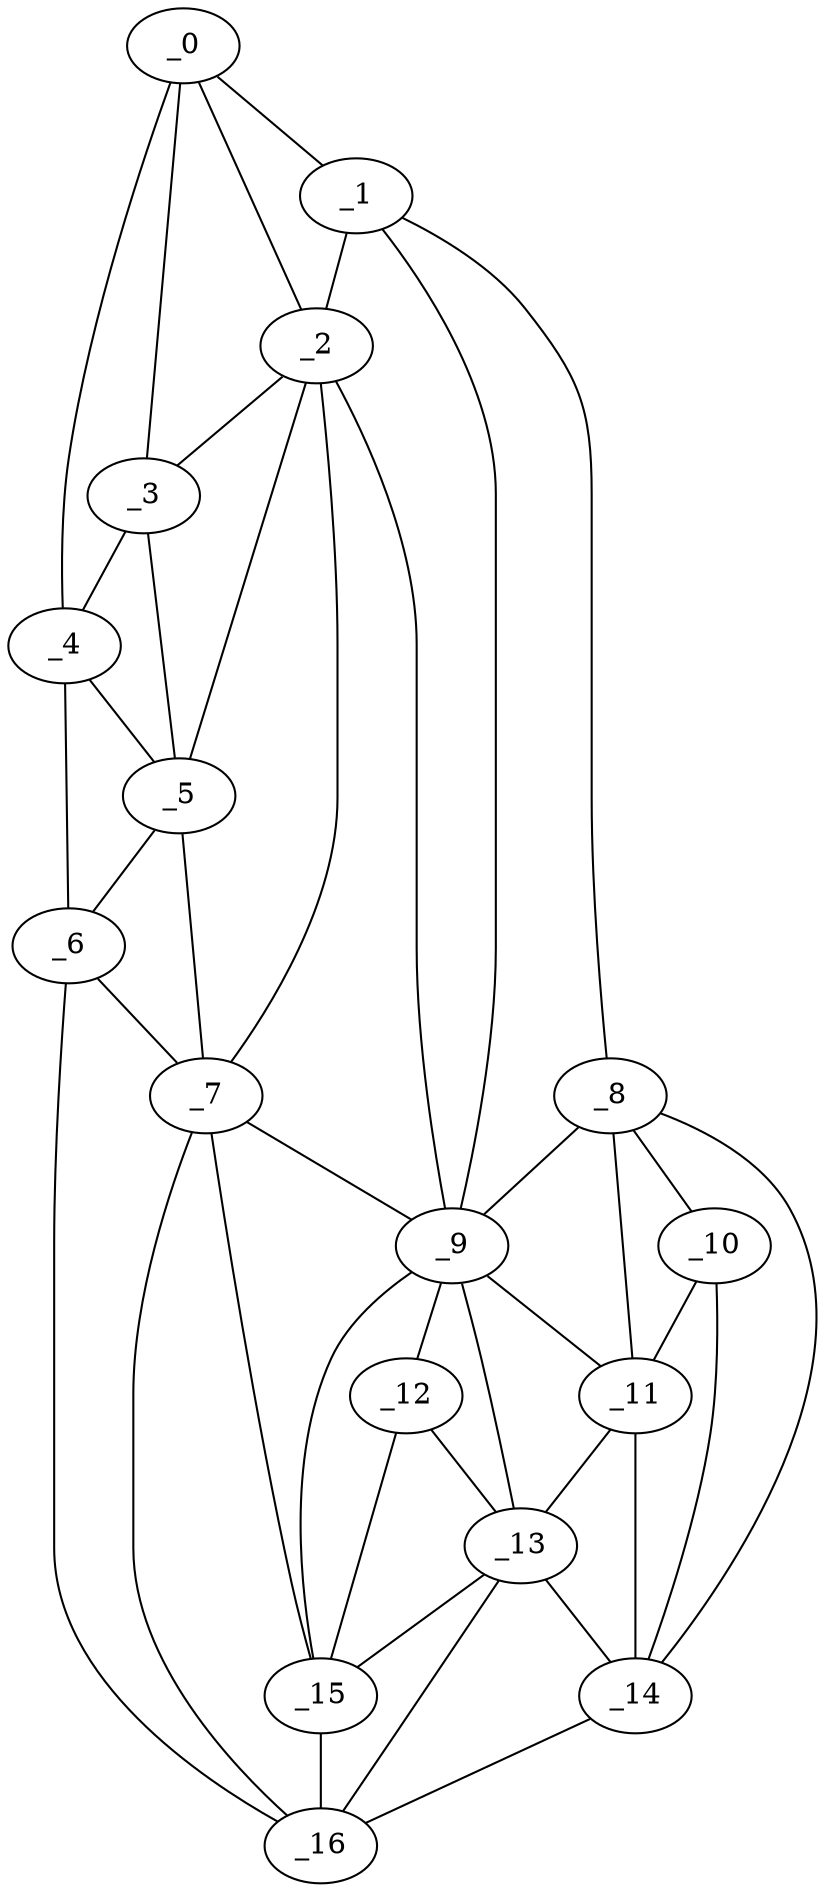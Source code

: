 graph "obj99__195.gxl" {
	_0	 [x=35,
		y=9];
	_1	 [x=36,
		y=15];
	_0 -- _1	 [valence=1];
	_2	 [x=44,
		y=15];
	_0 -- _2	 [valence=2];
	_3	 [x=47,
		y=12];
	_0 -- _3	 [valence=1];
	_4	 [x=48,
		y=3];
	_0 -- _4	 [valence=1];
	_1 -- _2	 [valence=2];
	_8	 [x=77,
		y=116];
	_1 -- _8	 [valence=1];
	_9	 [x=78,
		y=44];
	_1 -- _9	 [valence=1];
	_2 -- _3	 [valence=1];
	_5	 [x=54,
		y=10];
	_2 -- _5	 [valence=2];
	_7	 [x=65,
		y=15];
	_2 -- _7	 [valence=1];
	_2 -- _9	 [valence=2];
	_3 -- _4	 [valence=2];
	_3 -- _5	 [valence=2];
	_4 -- _5	 [valence=2];
	_6	 [x=65,
		y=4];
	_4 -- _6	 [valence=1];
	_5 -- _6	 [valence=2];
	_5 -- _7	 [valence=1];
	_6 -- _7	 [valence=2];
	_16	 [x=95,
		y=17];
	_6 -- _16	 [valence=1];
	_7 -- _9	 [valence=2];
	_15	 [x=94,
		y=25];
	_7 -- _15	 [valence=2];
	_7 -- _16	 [valence=2];
	_8 -- _9	 [valence=2];
	_10	 [x=91,
		y=107];
	_8 -- _10	 [valence=1];
	_11	 [x=92,
		y=64];
	_8 -- _11	 [valence=2];
	_14	 [x=93,
		y=118];
	_8 -- _14	 [valence=1];
	_9 -- _11	 [valence=1];
	_12	 [x=93,
		y=34];
	_9 -- _12	 [valence=1];
	_13	 [x=93,
		y=48];
	_9 -- _13	 [valence=1];
	_9 -- _15	 [valence=2];
	_10 -- _11	 [valence=2];
	_10 -- _14	 [valence=2];
	_11 -- _13	 [valence=2];
	_11 -- _14	 [valence=2];
	_12 -- _13	 [valence=2];
	_12 -- _15	 [valence=2];
	_13 -- _14	 [valence=1];
	_13 -- _15	 [valence=1];
	_13 -- _16	 [valence=1];
	_14 -- _16	 [valence=1];
	_15 -- _16	 [valence=2];
}

